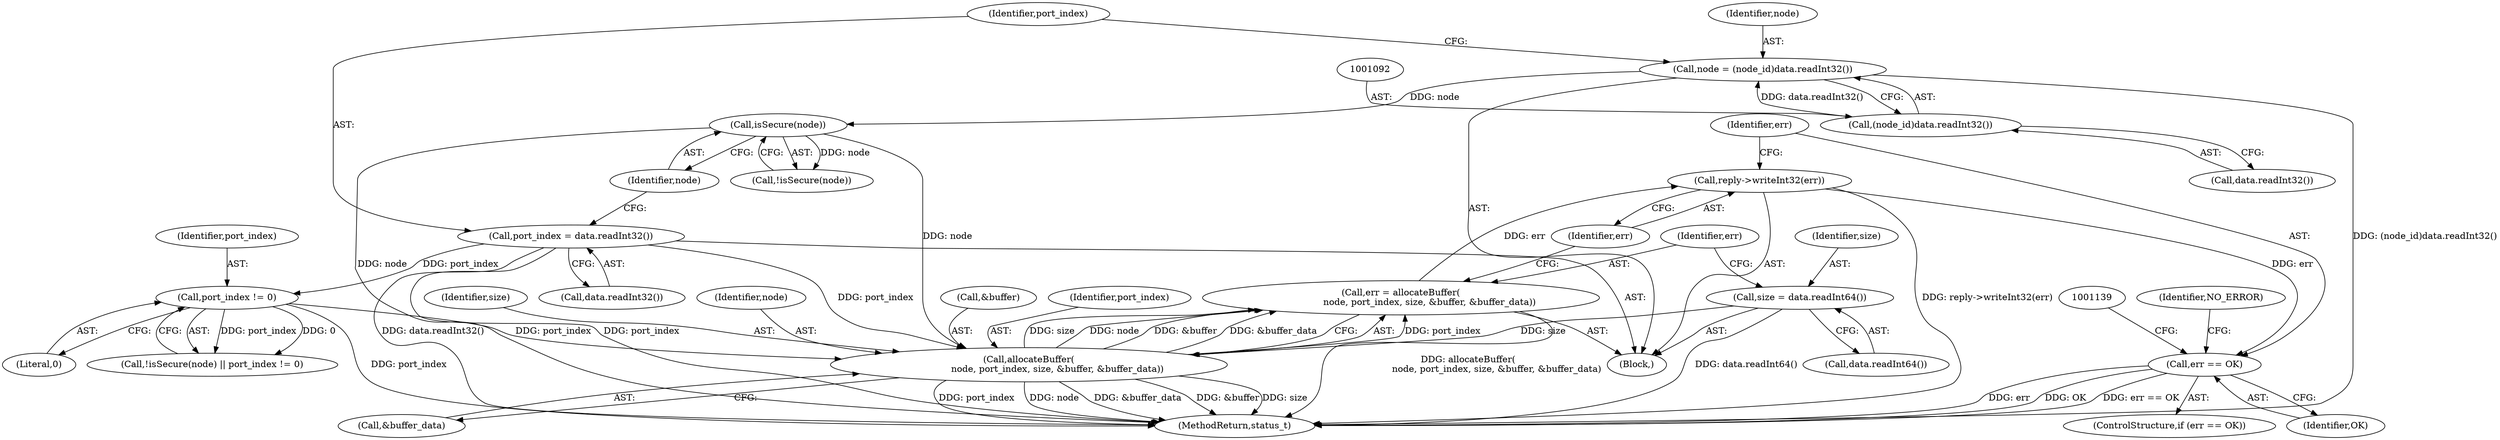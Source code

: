 digraph "0_Android_0bb5ced60304da7f61478ffd359e7ba65d72f181@API" {
"1001130" [label="(Call,reply->writeInt32(err))"];
"1001120" [label="(Call,err = allocateBuffer(\n                    node, port_index, size, &buffer, &buffer_data))"];
"1001122" [label="(Call,allocateBuffer(\n                    node, port_index, size, &buffer, &buffer_data))"];
"1001101" [label="(Call,isSecure(node))"];
"1001089" [label="(Call,node = (node_id)data.readInt32())"];
"1001091" [label="(Call,(node_id)data.readInt32())"];
"1001103" [label="(Call,port_index != 0)"];
"1001095" [label="(Call,port_index = data.readInt32())"];
"1001114" [label="(Call,size = data.readInt64())"];
"1001133" [label="(Call,err == OK)"];
"1001126" [label="(Call,&buffer)"];
"1001091" [label="(Call,(node_id)data.readInt32())"];
"1001131" [label="(Identifier,err)"];
"1001124" [label="(Identifier,port_index)"];
"1001100" [label="(Call,!isSecure(node))"];
"1001114" [label="(Call,size = data.readInt64())"];
"1001103" [label="(Call,port_index != 0)"];
"1001132" [label="(ControlStructure,if (err == OK))"];
"1001105" [label="(Literal,0)"];
"1001115" [label="(Identifier,size)"];
"1001096" [label="(Identifier,port_index)"];
"1001130" [label="(Call,reply->writeInt32(err))"];
"1001104" [label="(Identifier,port_index)"];
"1001120" [label="(Call,err = allocateBuffer(\n                    node, port_index, size, &buffer, &buffer_data))"];
"1001125" [label="(Identifier,size)"];
"1001093" [label="(Call,data.readInt32())"];
"1001146" [label="(Identifier,NO_ERROR)"];
"1001083" [label="(Block,)"];
"1001135" [label="(Identifier,OK)"];
"1001090" [label="(Identifier,node)"];
"1001116" [label="(Call,data.readInt64())"];
"1001101" [label="(Call,isSecure(node))"];
"1001122" [label="(Call,allocateBuffer(\n                    node, port_index, size, &buffer, &buffer_data))"];
"1001123" [label="(Identifier,node)"];
"1001097" [label="(Call,data.readInt32())"];
"1001128" [label="(Call,&buffer_data)"];
"1001099" [label="(Call,!isSecure(node) || port_index != 0)"];
"1001353" [label="(MethodReturn,status_t)"];
"1001134" [label="(Identifier,err)"];
"1001089" [label="(Call,node = (node_id)data.readInt32())"];
"1001102" [label="(Identifier,node)"];
"1001121" [label="(Identifier,err)"];
"1001095" [label="(Call,port_index = data.readInt32())"];
"1001133" [label="(Call,err == OK)"];
"1001130" -> "1001083"  [label="AST: "];
"1001130" -> "1001131"  [label="CFG: "];
"1001131" -> "1001130"  [label="AST: "];
"1001134" -> "1001130"  [label="CFG: "];
"1001130" -> "1001353"  [label="DDG: reply->writeInt32(err)"];
"1001120" -> "1001130"  [label="DDG: err"];
"1001130" -> "1001133"  [label="DDG: err"];
"1001120" -> "1001083"  [label="AST: "];
"1001120" -> "1001122"  [label="CFG: "];
"1001121" -> "1001120"  [label="AST: "];
"1001122" -> "1001120"  [label="AST: "];
"1001131" -> "1001120"  [label="CFG: "];
"1001120" -> "1001353"  [label="DDG: allocateBuffer(\n                    node, port_index, size, &buffer, &buffer_data)"];
"1001122" -> "1001120"  [label="DDG: port_index"];
"1001122" -> "1001120"  [label="DDG: size"];
"1001122" -> "1001120"  [label="DDG: node"];
"1001122" -> "1001120"  [label="DDG: &buffer"];
"1001122" -> "1001120"  [label="DDG: &buffer_data"];
"1001122" -> "1001128"  [label="CFG: "];
"1001123" -> "1001122"  [label="AST: "];
"1001124" -> "1001122"  [label="AST: "];
"1001125" -> "1001122"  [label="AST: "];
"1001126" -> "1001122"  [label="AST: "];
"1001128" -> "1001122"  [label="AST: "];
"1001122" -> "1001353"  [label="DDG: port_index"];
"1001122" -> "1001353"  [label="DDG: node"];
"1001122" -> "1001353"  [label="DDG: &buffer_data"];
"1001122" -> "1001353"  [label="DDG: &buffer"];
"1001122" -> "1001353"  [label="DDG: size"];
"1001101" -> "1001122"  [label="DDG: node"];
"1001103" -> "1001122"  [label="DDG: port_index"];
"1001095" -> "1001122"  [label="DDG: port_index"];
"1001114" -> "1001122"  [label="DDG: size"];
"1001101" -> "1001100"  [label="AST: "];
"1001101" -> "1001102"  [label="CFG: "];
"1001102" -> "1001101"  [label="AST: "];
"1001100" -> "1001101"  [label="CFG: "];
"1001101" -> "1001353"  [label="DDG: node"];
"1001101" -> "1001100"  [label="DDG: node"];
"1001089" -> "1001101"  [label="DDG: node"];
"1001089" -> "1001083"  [label="AST: "];
"1001089" -> "1001091"  [label="CFG: "];
"1001090" -> "1001089"  [label="AST: "];
"1001091" -> "1001089"  [label="AST: "];
"1001096" -> "1001089"  [label="CFG: "];
"1001089" -> "1001353"  [label="DDG: (node_id)data.readInt32()"];
"1001091" -> "1001089"  [label="DDG: data.readInt32()"];
"1001091" -> "1001093"  [label="CFG: "];
"1001092" -> "1001091"  [label="AST: "];
"1001093" -> "1001091"  [label="AST: "];
"1001103" -> "1001099"  [label="AST: "];
"1001103" -> "1001105"  [label="CFG: "];
"1001104" -> "1001103"  [label="AST: "];
"1001105" -> "1001103"  [label="AST: "];
"1001099" -> "1001103"  [label="CFG: "];
"1001103" -> "1001353"  [label="DDG: port_index"];
"1001103" -> "1001099"  [label="DDG: port_index"];
"1001103" -> "1001099"  [label="DDG: 0"];
"1001095" -> "1001103"  [label="DDG: port_index"];
"1001095" -> "1001083"  [label="AST: "];
"1001095" -> "1001097"  [label="CFG: "];
"1001096" -> "1001095"  [label="AST: "];
"1001097" -> "1001095"  [label="AST: "];
"1001102" -> "1001095"  [label="CFG: "];
"1001095" -> "1001353"  [label="DDG: data.readInt32()"];
"1001095" -> "1001353"  [label="DDG: port_index"];
"1001114" -> "1001083"  [label="AST: "];
"1001114" -> "1001116"  [label="CFG: "];
"1001115" -> "1001114"  [label="AST: "];
"1001116" -> "1001114"  [label="AST: "];
"1001121" -> "1001114"  [label="CFG: "];
"1001114" -> "1001353"  [label="DDG: data.readInt64()"];
"1001133" -> "1001132"  [label="AST: "];
"1001133" -> "1001135"  [label="CFG: "];
"1001134" -> "1001133"  [label="AST: "];
"1001135" -> "1001133"  [label="AST: "];
"1001139" -> "1001133"  [label="CFG: "];
"1001146" -> "1001133"  [label="CFG: "];
"1001133" -> "1001353"  [label="DDG: err"];
"1001133" -> "1001353"  [label="DDG: OK"];
"1001133" -> "1001353"  [label="DDG: err == OK"];
}
